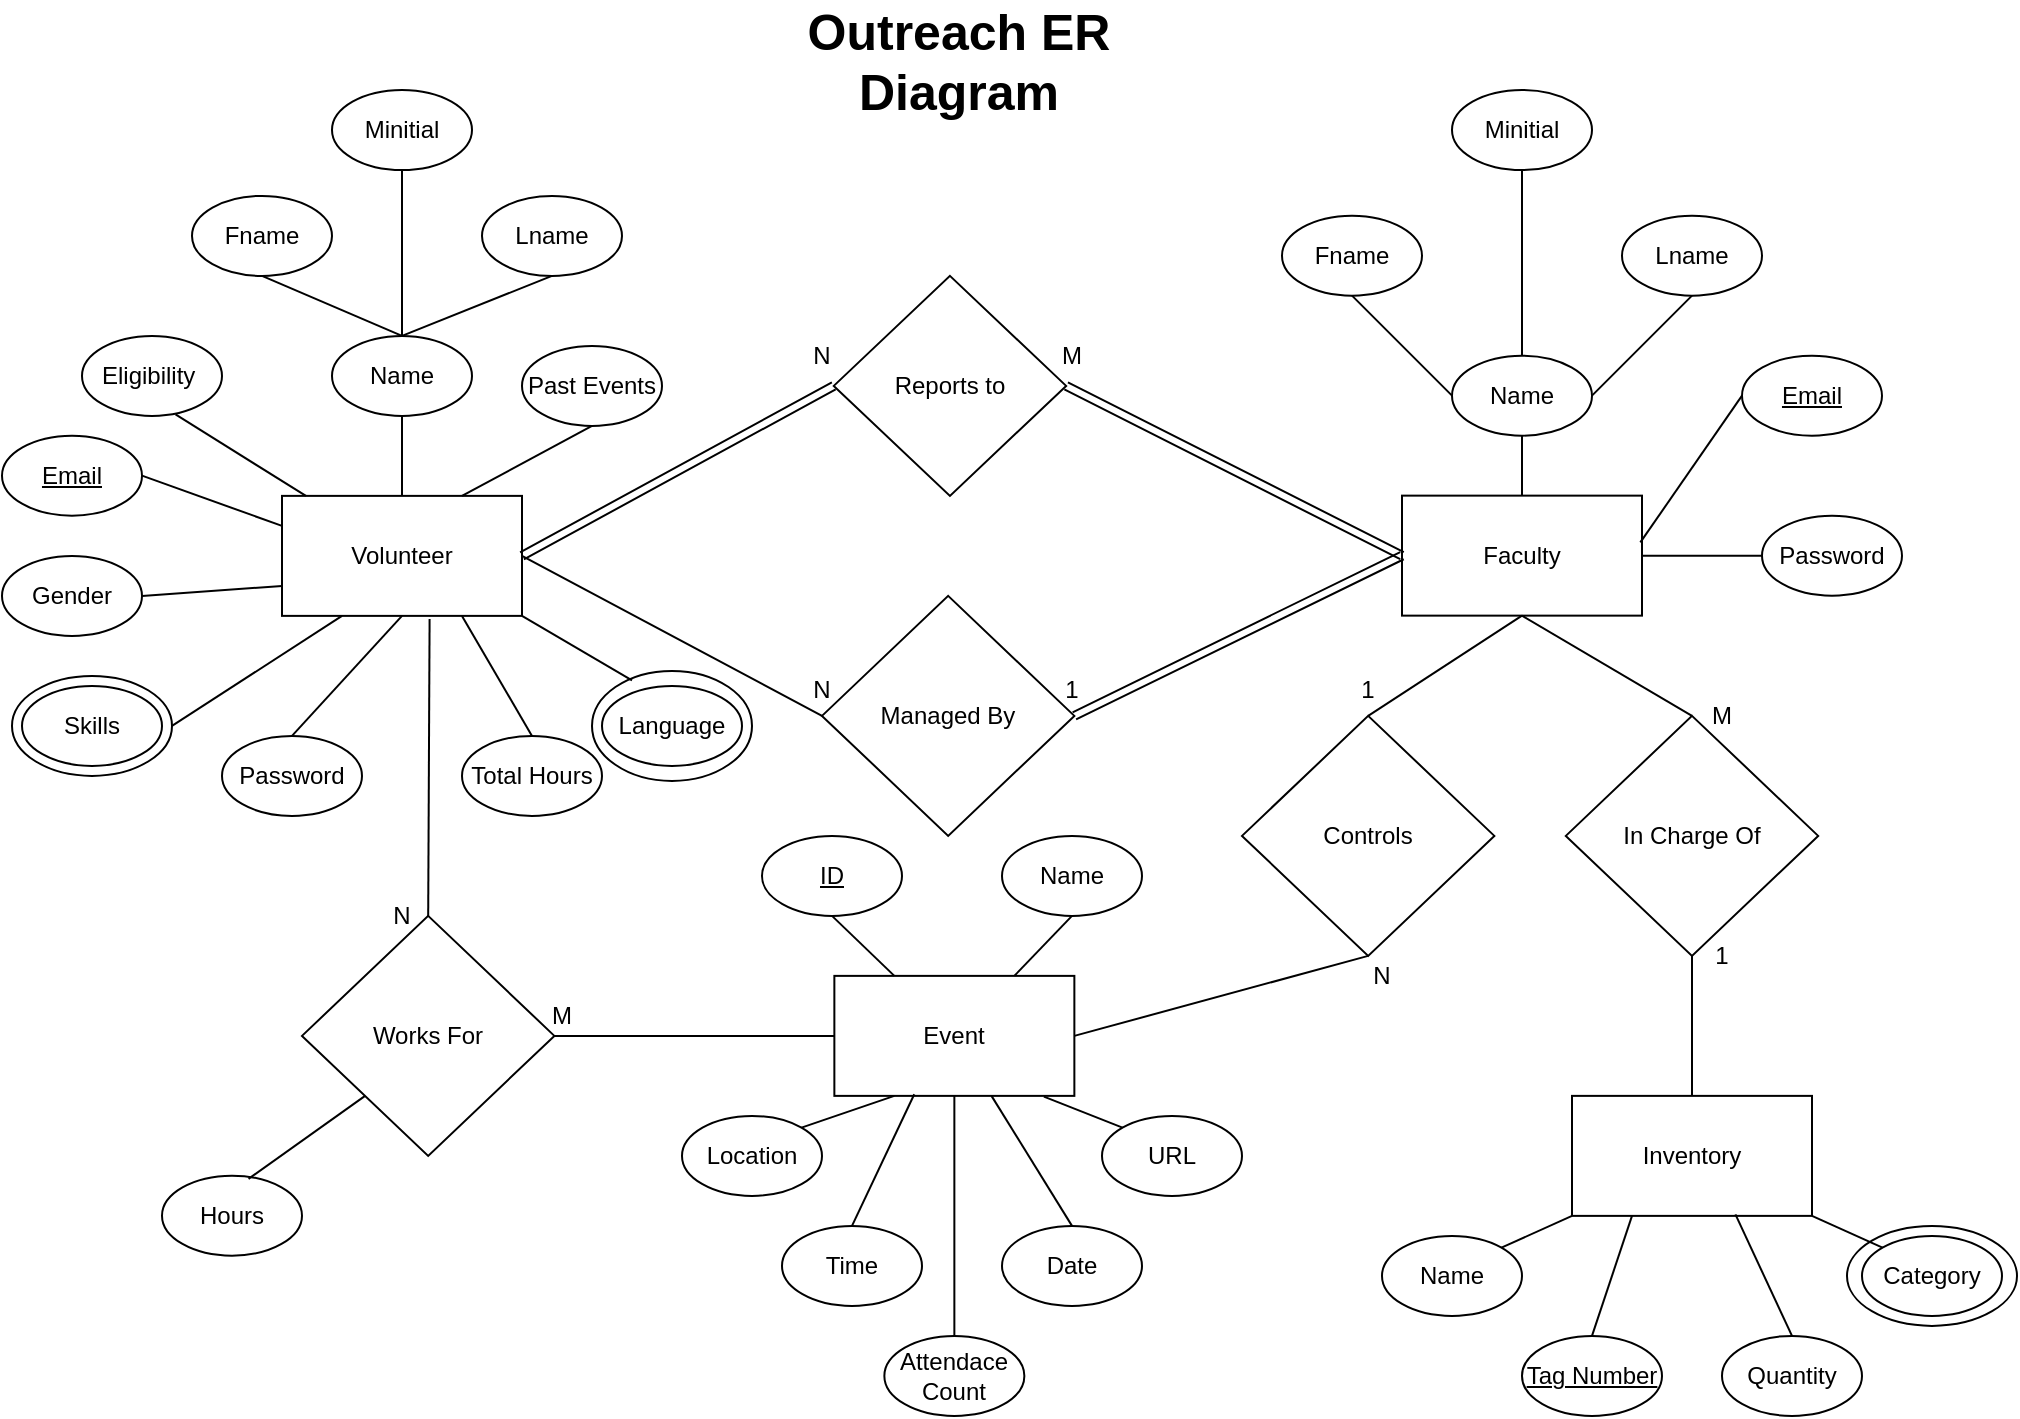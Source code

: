 <mxfile version="12.7.2" type="github">
  <diagram id="C5RBs43oDa-KdzZeNtuy" name="Page-1">
    <mxGraphModel dx="1186" dy="678" grid="1" gridSize="10" guides="1" tooltips="1" connect="1" arrows="1" fold="1" page="1" pageScale="1" pageWidth="1169" pageHeight="827" math="0" shadow="0">
      <root>
        <mxCell id="WIyWlLk6GJQsqaUBKTNV-0" />
        <mxCell id="WIyWlLk6GJQsqaUBKTNV-1" parent="WIyWlLk6GJQsqaUBKTNV-0" />
        <mxCell id="WpqvaXjn4N4Qf2wbFjVm-0" value="&lt;font size=&quot;1&quot;&gt;&lt;b style=&quot;font-size: 25px&quot;&gt;Outreach ER Diagram&lt;/b&gt;&lt;/font&gt;" style="text;html=1;strokeColor=none;fillColor=none;align=center;verticalAlign=middle;whiteSpace=wrap;rounded=0;" parent="WIyWlLk6GJQsqaUBKTNV-1" vertex="1">
          <mxGeometry x="480" y="50.0" width="196.86" height="50" as="geometry" />
        </mxCell>
        <mxCell id="WpqvaXjn4N4Qf2wbFjVm-1" value="Reports to" style="rhombus;whiteSpace=wrap;html=1;" parent="WIyWlLk6GJQsqaUBKTNV-1" vertex="1">
          <mxGeometry x="515.89" y="182.94" width="116.18" height="110" as="geometry" />
        </mxCell>
        <mxCell id="WpqvaXjn4N4Qf2wbFjVm-2" value="Managed By" style="rhombus;whiteSpace=wrap;html=1;" parent="WIyWlLk6GJQsqaUBKTNV-1" vertex="1">
          <mxGeometry x="510.0" y="342.94" width="126.18" height="120" as="geometry" />
        </mxCell>
        <mxCell id="WpqvaXjn4N4Qf2wbFjVm-3" value="Faculty" style="rounded=0;whiteSpace=wrap;html=1;" parent="WIyWlLk6GJQsqaUBKTNV-1" vertex="1">
          <mxGeometry x="800" y="292.82" width="120" height="60" as="geometry" />
        </mxCell>
        <mxCell id="WpqvaXjn4N4Qf2wbFjVm-4" value="Name" style="ellipse;whiteSpace=wrap;html=1;" parent="WIyWlLk6GJQsqaUBKTNV-1" vertex="1">
          <mxGeometry x="825" y="222.82" width="70" height="40" as="geometry" />
        </mxCell>
        <mxCell id="WpqvaXjn4N4Qf2wbFjVm-5" value="Lname" style="ellipse;whiteSpace=wrap;html=1;" parent="WIyWlLk6GJQsqaUBKTNV-1" vertex="1">
          <mxGeometry x="910" y="152.82" width="70" height="40" as="geometry" />
        </mxCell>
        <mxCell id="WpqvaXjn4N4Qf2wbFjVm-6" value="Fname" style="ellipse;whiteSpace=wrap;html=1;" parent="WIyWlLk6GJQsqaUBKTNV-1" vertex="1">
          <mxGeometry x="740" y="152.82" width="70" height="40" as="geometry" />
        </mxCell>
        <mxCell id="WpqvaXjn4N4Qf2wbFjVm-7" value="&lt;u&gt;Email&lt;/u&gt;" style="ellipse;whiteSpace=wrap;html=1;" parent="WIyWlLk6GJQsqaUBKTNV-1" vertex="1">
          <mxGeometry x="970" y="222.82" width="70" height="40" as="geometry" />
        </mxCell>
        <mxCell id="WpqvaXjn4N4Qf2wbFjVm-8" value="Password" style="ellipse;whiteSpace=wrap;html=1;" parent="WIyWlLk6GJQsqaUBKTNV-1" vertex="1">
          <mxGeometry x="980" y="302.82" width="70" height="40" as="geometry" />
        </mxCell>
        <mxCell id="WpqvaXjn4N4Qf2wbFjVm-10" value="" style="shape=link;html=1;entryX=1;entryY=0.5;entryDx=0;entryDy=0;exitX=0;exitY=0.5;exitDx=0;exitDy=0;" parent="WIyWlLk6GJQsqaUBKTNV-1" source="WpqvaXjn4N4Qf2wbFjVm-3" target="WpqvaXjn4N4Qf2wbFjVm-1" edge="1">
          <mxGeometry width="50" height="50" relative="1" as="geometry">
            <mxPoint x="479.71" y="532.94" as="sourcePoint" />
            <mxPoint x="529.71" y="482.94" as="targetPoint" />
          </mxGeometry>
        </mxCell>
        <mxCell id="WpqvaXjn4N4Qf2wbFjVm-11" value="" style="shape=link;html=1;entryX=1;entryY=0.5;entryDx=0;entryDy=0;exitX=0;exitY=0.5;exitDx=0;exitDy=0;" parent="WIyWlLk6GJQsqaUBKTNV-1" source="WpqvaXjn4N4Qf2wbFjVm-3" target="WpqvaXjn4N4Qf2wbFjVm-2" edge="1">
          <mxGeometry width="50" height="50" relative="1" as="geometry">
            <mxPoint x="769.71" y="322.94" as="sourcePoint" />
            <mxPoint x="642.07" y="247.94" as="targetPoint" />
          </mxGeometry>
        </mxCell>
        <mxCell id="WpqvaXjn4N4Qf2wbFjVm-12" value="" style="endArrow=none;html=1;entryX=0.5;entryY=0;entryDx=0;entryDy=0;exitX=0.5;exitY=1;exitDx=0;exitDy=0;" parent="WIyWlLk6GJQsqaUBKTNV-1" source="WpqvaXjn4N4Qf2wbFjVm-4" target="WpqvaXjn4N4Qf2wbFjVm-3" edge="1">
          <mxGeometry width="50" height="50" relative="1" as="geometry">
            <mxPoint x="390" y="572.82" as="sourcePoint" />
            <mxPoint x="440" y="522.82" as="targetPoint" />
          </mxGeometry>
        </mxCell>
        <mxCell id="WpqvaXjn4N4Qf2wbFjVm-13" value="" style="endArrow=none;html=1;entryX=0.5;entryY=1;entryDx=0;entryDy=0;exitX=0;exitY=0.5;exitDx=0;exitDy=0;" parent="WIyWlLk6GJQsqaUBKTNV-1" source="WpqvaXjn4N4Qf2wbFjVm-4" target="WpqvaXjn4N4Qf2wbFjVm-6" edge="1">
          <mxGeometry width="50" height="50" relative="1" as="geometry">
            <mxPoint x="870" y="272.82" as="sourcePoint" />
            <mxPoint x="870" y="302.82" as="targetPoint" />
          </mxGeometry>
        </mxCell>
        <mxCell id="WpqvaXjn4N4Qf2wbFjVm-14" value="" style="endArrow=none;html=1;entryX=0.5;entryY=1;entryDx=0;entryDy=0;exitX=1;exitY=0.5;exitDx=0;exitDy=0;" parent="WIyWlLk6GJQsqaUBKTNV-1" source="WpqvaXjn4N4Qf2wbFjVm-4" target="WpqvaXjn4N4Qf2wbFjVm-5" edge="1">
          <mxGeometry width="50" height="50" relative="1" as="geometry">
            <mxPoint x="880" y="282.82" as="sourcePoint" />
            <mxPoint x="880" y="312.82" as="targetPoint" />
          </mxGeometry>
        </mxCell>
        <mxCell id="WpqvaXjn4N4Qf2wbFjVm-15" value="" style="endArrow=none;html=1;entryX=0.993;entryY=0.39;entryDx=0;entryDy=0;exitX=0;exitY=0.5;exitDx=0;exitDy=0;entryPerimeter=0;" parent="WIyWlLk6GJQsqaUBKTNV-1" source="WpqvaXjn4N4Qf2wbFjVm-7" target="WpqvaXjn4N4Qf2wbFjVm-3" edge="1">
          <mxGeometry width="50" height="50" relative="1" as="geometry">
            <mxPoint x="890" y="292.82" as="sourcePoint" />
            <mxPoint x="890" y="322.82" as="targetPoint" />
          </mxGeometry>
        </mxCell>
        <mxCell id="WpqvaXjn4N4Qf2wbFjVm-16" value="" style="endArrow=none;html=1;entryX=1;entryY=0.5;entryDx=0;entryDy=0;exitX=0;exitY=0.5;exitDx=0;exitDy=0;" parent="WIyWlLk6GJQsqaUBKTNV-1" source="WpqvaXjn4N4Qf2wbFjVm-8" target="WpqvaXjn4N4Qf2wbFjVm-3" edge="1">
          <mxGeometry width="50" height="50" relative="1" as="geometry">
            <mxPoint x="900" y="302.82" as="sourcePoint" />
            <mxPoint x="900" y="332.82" as="targetPoint" />
          </mxGeometry>
        </mxCell>
        <mxCell id="WpqvaXjn4N4Qf2wbFjVm-17" value="Volunteer" style="rounded=0;whiteSpace=wrap;html=1;" parent="WIyWlLk6GJQsqaUBKTNV-1" vertex="1">
          <mxGeometry x="240" y="292.94" width="120" height="60" as="geometry" />
        </mxCell>
        <mxCell id="WpqvaXjn4N4Qf2wbFjVm-18" value="" style="shape=link;html=1;entryX=0;entryY=0.5;entryDx=0;entryDy=0;exitX=1;exitY=0.5;exitDx=0;exitDy=0;" parent="WIyWlLk6GJQsqaUBKTNV-1" source="WpqvaXjn4N4Qf2wbFjVm-17" target="WpqvaXjn4N4Qf2wbFjVm-1" edge="1">
          <mxGeometry width="50" height="50" relative="1" as="geometry">
            <mxPoint x="240" y="532.94" as="sourcePoint" />
            <mxPoint x="290" y="482.94" as="targetPoint" />
          </mxGeometry>
        </mxCell>
        <mxCell id="WpqvaXjn4N4Qf2wbFjVm-19" value="" style="endArrow=none;html=1;entryX=1;entryY=0.5;entryDx=0;entryDy=0;exitX=0;exitY=0.5;exitDx=0;exitDy=0;" parent="WIyWlLk6GJQsqaUBKTNV-1" source="WpqvaXjn4N4Qf2wbFjVm-2" target="WpqvaXjn4N4Qf2wbFjVm-17" edge="1">
          <mxGeometry width="50" height="50" relative="1" as="geometry">
            <mxPoint x="240" y="532.94" as="sourcePoint" />
            <mxPoint x="290" y="482.94" as="targetPoint" />
          </mxGeometry>
        </mxCell>
        <mxCell id="WpqvaXjn4N4Qf2wbFjVm-20" value="Password" style="ellipse;whiteSpace=wrap;html=1;" parent="WIyWlLk6GJQsqaUBKTNV-1" vertex="1">
          <mxGeometry x="210" y="412.94" width="70" height="40" as="geometry" />
        </mxCell>
        <mxCell id="WpqvaXjn4N4Qf2wbFjVm-21" value="Total Hours" style="ellipse;whiteSpace=wrap;html=1;" parent="WIyWlLk6GJQsqaUBKTNV-1" vertex="1">
          <mxGeometry x="330" y="412.94" width="70" height="40" as="geometry" />
        </mxCell>
        <mxCell id="WpqvaXjn4N4Qf2wbFjVm-22" value="Skills" style="ellipse;whiteSpace=wrap;html=1;" parent="WIyWlLk6GJQsqaUBKTNV-1" vertex="1">
          <mxGeometry x="110" y="387.94" width="70" height="40" as="geometry" />
        </mxCell>
        <mxCell id="WpqvaXjn4N4Qf2wbFjVm-23" value="Gender" style="ellipse;whiteSpace=wrap;html=1;" parent="WIyWlLk6GJQsqaUBKTNV-1" vertex="1">
          <mxGeometry x="100" y="322.94" width="70" height="40" as="geometry" />
        </mxCell>
        <mxCell id="WpqvaXjn4N4Qf2wbFjVm-24" value="&lt;u&gt;Email&lt;/u&gt;" style="ellipse;whiteSpace=wrap;html=1;" parent="WIyWlLk6GJQsqaUBKTNV-1" vertex="1">
          <mxGeometry x="100" y="262.82" width="70" height="40" as="geometry" />
        </mxCell>
        <mxCell id="WpqvaXjn4N4Qf2wbFjVm-25" value="Eligibility&amp;nbsp;" style="ellipse;whiteSpace=wrap;html=1;" parent="WIyWlLk6GJQsqaUBKTNV-1" vertex="1">
          <mxGeometry x="140" y="212.94" width="70" height="40" as="geometry" />
        </mxCell>
        <mxCell id="WpqvaXjn4N4Qf2wbFjVm-26" value="Name" style="ellipse;whiteSpace=wrap;html=1;" parent="WIyWlLk6GJQsqaUBKTNV-1" vertex="1">
          <mxGeometry x="265" y="212.94" width="70" height="40" as="geometry" />
        </mxCell>
        <mxCell id="WpqvaXjn4N4Qf2wbFjVm-27" value="Fname" style="ellipse;whiteSpace=wrap;html=1;" parent="WIyWlLk6GJQsqaUBKTNV-1" vertex="1">
          <mxGeometry x="195" y="142.94" width="70" height="40" as="geometry" />
        </mxCell>
        <mxCell id="WpqvaXjn4N4Qf2wbFjVm-28" value="Lname" style="ellipse;whiteSpace=wrap;html=1;" parent="WIyWlLk6GJQsqaUBKTNV-1" vertex="1">
          <mxGeometry x="340" y="142.94" width="70" height="40" as="geometry" />
        </mxCell>
        <mxCell id="WpqvaXjn4N4Qf2wbFjVm-29" value="Past Events" style="ellipse;whiteSpace=wrap;html=1;" parent="WIyWlLk6GJQsqaUBKTNV-1" vertex="1">
          <mxGeometry x="360" y="217.94" width="70" height="40" as="geometry" />
        </mxCell>
        <mxCell id="WpqvaXjn4N4Qf2wbFjVm-30" value="" style="ellipse;whiteSpace=wrap;html=1;fillColor=none;" parent="WIyWlLk6GJQsqaUBKTNV-1" vertex="1">
          <mxGeometry x="105" y="382.94" width="80" height="50" as="geometry" />
        </mxCell>
        <mxCell id="WpqvaXjn4N4Qf2wbFjVm-31" value="" style="endArrow=none;html=1;entryX=0.75;entryY=1;entryDx=0;entryDy=0;exitX=0.5;exitY=0;exitDx=0;exitDy=0;" parent="WIyWlLk6GJQsqaUBKTNV-1" source="WpqvaXjn4N4Qf2wbFjVm-21" target="WpqvaXjn4N4Qf2wbFjVm-17" edge="1">
          <mxGeometry width="50" height="50" relative="1" as="geometry">
            <mxPoint x="100" y="532.94" as="sourcePoint" />
            <mxPoint x="150" y="482.94" as="targetPoint" />
          </mxGeometry>
        </mxCell>
        <mxCell id="WpqvaXjn4N4Qf2wbFjVm-33" value="" style="endArrow=none;html=1;exitX=0.5;exitY=0;exitDx=0;exitDy=0;entryX=0.5;entryY=1;entryDx=0;entryDy=0;" parent="WIyWlLk6GJQsqaUBKTNV-1" source="WpqvaXjn4N4Qf2wbFjVm-20" target="WpqvaXjn4N4Qf2wbFjVm-17" edge="1">
          <mxGeometry width="50" height="50" relative="1" as="geometry">
            <mxPoint x="345" y="422.94" as="sourcePoint" />
            <mxPoint x="300" y="382.94" as="targetPoint" />
          </mxGeometry>
        </mxCell>
        <mxCell id="WpqvaXjn4N4Qf2wbFjVm-34" value="" style="endArrow=none;html=1;exitX=1;exitY=0.5;exitDx=0;exitDy=0;entryX=0.25;entryY=1;entryDx=0;entryDy=0;" parent="WIyWlLk6GJQsqaUBKTNV-1" source="WpqvaXjn4N4Qf2wbFjVm-30" target="WpqvaXjn4N4Qf2wbFjVm-17" edge="1">
          <mxGeometry width="50" height="50" relative="1" as="geometry">
            <mxPoint x="355" y="432.94" as="sourcePoint" />
            <mxPoint x="360" y="382.94" as="targetPoint" />
          </mxGeometry>
        </mxCell>
        <mxCell id="WpqvaXjn4N4Qf2wbFjVm-35" value="" style="endArrow=none;html=1;entryX=0;entryY=0.75;entryDx=0;entryDy=0;exitX=1;exitY=0.5;exitDx=0;exitDy=0;" parent="WIyWlLk6GJQsqaUBKTNV-1" source="WpqvaXjn4N4Qf2wbFjVm-23" target="WpqvaXjn4N4Qf2wbFjVm-17" edge="1">
          <mxGeometry width="50" height="50" relative="1" as="geometry">
            <mxPoint x="100" y="532.94" as="sourcePoint" />
            <mxPoint x="150" y="482.94" as="targetPoint" />
          </mxGeometry>
        </mxCell>
        <mxCell id="WpqvaXjn4N4Qf2wbFjVm-36" value="" style="endArrow=none;html=1;entryX=0;entryY=0.25;entryDx=0;entryDy=0;exitX=1;exitY=0.5;exitDx=0;exitDy=0;" parent="WIyWlLk6GJQsqaUBKTNV-1" source="WpqvaXjn4N4Qf2wbFjVm-24" target="WpqvaXjn4N4Qf2wbFjVm-17" edge="1">
          <mxGeometry width="50" height="50" relative="1" as="geometry">
            <mxPoint x="180" y="352.94" as="sourcePoint" />
            <mxPoint x="250" y="347.94" as="targetPoint" />
          </mxGeometry>
        </mxCell>
        <mxCell id="WpqvaXjn4N4Qf2wbFjVm-37" value="" style="endArrow=none;html=1;exitX=0.668;exitY=0.982;exitDx=0;exitDy=0;exitPerimeter=0;" parent="WIyWlLk6GJQsqaUBKTNV-1" source="WpqvaXjn4N4Qf2wbFjVm-25" target="WpqvaXjn4N4Qf2wbFjVm-17" edge="1">
          <mxGeometry width="50" height="50" relative="1" as="geometry">
            <mxPoint x="180" y="292.82" as="sourcePoint" />
            <mxPoint x="252.04" y="341.04" as="targetPoint" />
          </mxGeometry>
        </mxCell>
        <mxCell id="WpqvaXjn4N4Qf2wbFjVm-38" value="" style="endArrow=none;html=1;entryX=0.5;entryY=1;entryDx=0;entryDy=0;exitX=0.75;exitY=0;exitDx=0;exitDy=0;" parent="WIyWlLk6GJQsqaUBKTNV-1" source="WpqvaXjn4N4Qf2wbFjVm-17" target="WpqvaXjn4N4Qf2wbFjVm-29" edge="1">
          <mxGeometry width="50" height="50" relative="1" as="geometry">
            <mxPoint x="100" y="532.94" as="sourcePoint" />
            <mxPoint x="150" y="482.94" as="targetPoint" />
          </mxGeometry>
        </mxCell>
        <mxCell id="WpqvaXjn4N4Qf2wbFjVm-39" value="" style="endArrow=none;html=1;entryX=0.5;entryY=1;entryDx=0;entryDy=0;exitX=0.5;exitY=0;exitDx=0;exitDy=0;" parent="WIyWlLk6GJQsqaUBKTNV-1" source="WpqvaXjn4N4Qf2wbFjVm-17" target="WpqvaXjn4N4Qf2wbFjVm-26" edge="1">
          <mxGeometry width="50" height="50" relative="1" as="geometry">
            <mxPoint x="100" y="532.94" as="sourcePoint" />
            <mxPoint x="150" y="482.94" as="targetPoint" />
          </mxGeometry>
        </mxCell>
        <mxCell id="WpqvaXjn4N4Qf2wbFjVm-40" value="" style="endArrow=none;html=1;entryX=0.5;entryY=1;entryDx=0;entryDy=0;exitX=0.5;exitY=0;exitDx=0;exitDy=0;" parent="WIyWlLk6GJQsqaUBKTNV-1" source="WpqvaXjn4N4Qf2wbFjVm-26" target="WpqvaXjn4N4Qf2wbFjVm-27" edge="1">
          <mxGeometry width="50" height="50" relative="1" as="geometry">
            <mxPoint x="100" y="532.94" as="sourcePoint" />
            <mxPoint x="150" y="482.94" as="targetPoint" />
          </mxGeometry>
        </mxCell>
        <mxCell id="WpqvaXjn4N4Qf2wbFjVm-41" value="" style="endArrow=none;html=1;entryX=0.5;entryY=1;entryDx=0;entryDy=0;exitX=0.5;exitY=0;exitDx=0;exitDy=0;" parent="WIyWlLk6GJQsqaUBKTNV-1" source="WpqvaXjn4N4Qf2wbFjVm-26" target="WpqvaXjn4N4Qf2wbFjVm-28" edge="1">
          <mxGeometry width="50" height="50" relative="1" as="geometry">
            <mxPoint x="310" y="222.94" as="sourcePoint" />
            <mxPoint x="240" y="192.94" as="targetPoint" />
          </mxGeometry>
        </mxCell>
        <mxCell id="WpqvaXjn4N4Qf2wbFjVm-42" value="Works For" style="rhombus;whiteSpace=wrap;html=1;" parent="WIyWlLk6GJQsqaUBKTNV-1" vertex="1">
          <mxGeometry x="250.0" y="502.94" width="126.18" height="120" as="geometry" />
        </mxCell>
        <mxCell id="WpqvaXjn4N4Qf2wbFjVm-43" value="Controls" style="rhombus;whiteSpace=wrap;html=1;" parent="WIyWlLk6GJQsqaUBKTNV-1" vertex="1">
          <mxGeometry x="720" y="402.94" width="126.18" height="120" as="geometry" />
        </mxCell>
        <mxCell id="WpqvaXjn4N4Qf2wbFjVm-44" value="&lt;span style=&quot;font-weight: normal&quot;&gt;Event&lt;/span&gt;" style="rounded=0;whiteSpace=wrap;html=1;fontStyle=1" parent="WIyWlLk6GJQsqaUBKTNV-1" vertex="1">
          <mxGeometry x="516.18" y="532.94" width="120" height="60" as="geometry" />
        </mxCell>
        <mxCell id="WpqvaXjn4N4Qf2wbFjVm-45" value="" style="endArrow=none;html=1;entryX=0.5;entryY=0;entryDx=0;entryDy=0;exitX=0.615;exitY=1.027;exitDx=0;exitDy=0;exitPerimeter=0;" parent="WIyWlLk6GJQsqaUBKTNV-1" source="WpqvaXjn4N4Qf2wbFjVm-17" target="WpqvaXjn4N4Qf2wbFjVm-42" edge="1">
          <mxGeometry width="50" height="50" relative="1" as="geometry">
            <mxPoint x="340" y="412.94" as="sourcePoint" />
            <mxPoint x="150" y="642.94" as="targetPoint" />
          </mxGeometry>
        </mxCell>
        <mxCell id="WpqvaXjn4N4Qf2wbFjVm-46" value="" style="endArrow=none;html=1;entryX=1;entryY=0.5;entryDx=0;entryDy=0;exitX=0;exitY=0.5;exitDx=0;exitDy=0;" parent="WIyWlLk6GJQsqaUBKTNV-1" source="WpqvaXjn4N4Qf2wbFjVm-44" target="WpqvaXjn4N4Qf2wbFjVm-42" edge="1">
          <mxGeometry width="50" height="50" relative="1" as="geometry">
            <mxPoint x="100" y="692.94" as="sourcePoint" />
            <mxPoint x="150" y="642.94" as="targetPoint" />
          </mxGeometry>
        </mxCell>
        <mxCell id="WpqvaXjn4N4Qf2wbFjVm-47" value="" style="endArrow=none;html=1;entryX=1;entryY=0.5;entryDx=0;entryDy=0;exitX=0.5;exitY=1;exitDx=0;exitDy=0;" parent="WIyWlLk6GJQsqaUBKTNV-1" source="WpqvaXjn4N4Qf2wbFjVm-43" target="WpqvaXjn4N4Qf2wbFjVm-44" edge="1">
          <mxGeometry width="50" height="50" relative="1" as="geometry">
            <mxPoint x="585" y="572.94" as="sourcePoint" />
            <mxPoint x="525.89" y="572.94" as="targetPoint" />
          </mxGeometry>
        </mxCell>
        <mxCell id="WpqvaXjn4N4Qf2wbFjVm-48" value="" style="endArrow=none;html=1;entryX=0.5;entryY=0;entryDx=0;entryDy=0;exitX=0.5;exitY=1;exitDx=0;exitDy=0;" parent="WIyWlLk6GJQsqaUBKTNV-1" source="WpqvaXjn4N4Qf2wbFjVm-3" target="WpqvaXjn4N4Qf2wbFjVm-43" edge="1">
          <mxGeometry width="50" height="50" relative="1" as="geometry">
            <mxPoint x="100" y="692.94" as="sourcePoint" />
            <mxPoint x="150" y="642.94" as="targetPoint" />
          </mxGeometry>
        </mxCell>
        <mxCell id="WpqvaXjn4N4Qf2wbFjVm-49" value="In Charge Of" style="rhombus;whiteSpace=wrap;html=1;" parent="WIyWlLk6GJQsqaUBKTNV-1" vertex="1">
          <mxGeometry x="881.91" y="402.94" width="126.18" height="120" as="geometry" />
        </mxCell>
        <mxCell id="WpqvaXjn4N4Qf2wbFjVm-50" value="" style="endArrow=none;html=1;entryX=0.5;entryY=0;entryDx=0;entryDy=0;exitX=0.5;exitY=1;exitDx=0;exitDy=0;" parent="WIyWlLk6GJQsqaUBKTNV-1" source="WpqvaXjn4N4Qf2wbFjVm-3" target="WpqvaXjn4N4Qf2wbFjVm-49" edge="1">
          <mxGeometry width="50" height="50" relative="1" as="geometry">
            <mxPoint x="100" y="692.94" as="sourcePoint" />
            <mxPoint x="150" y="642.94" as="targetPoint" />
          </mxGeometry>
        </mxCell>
        <mxCell id="WpqvaXjn4N4Qf2wbFjVm-51" value="Inventory" style="rounded=0;whiteSpace=wrap;html=1;" parent="WIyWlLk6GJQsqaUBKTNV-1" vertex="1">
          <mxGeometry x="885" y="592.94" width="120" height="60" as="geometry" />
        </mxCell>
        <mxCell id="WpqvaXjn4N4Qf2wbFjVm-52" value="" style="endArrow=none;html=1;entryX=0.5;entryY=1;entryDx=0;entryDy=0;exitX=0.5;exitY=0;exitDx=0;exitDy=0;" parent="WIyWlLk6GJQsqaUBKTNV-1" source="WpqvaXjn4N4Qf2wbFjVm-51" target="WpqvaXjn4N4Qf2wbFjVm-49" edge="1">
          <mxGeometry width="50" height="50" relative="1" as="geometry">
            <mxPoint x="100" y="722.94" as="sourcePoint" />
            <mxPoint x="150" y="672.94" as="targetPoint" />
          </mxGeometry>
        </mxCell>
        <mxCell id="WpqvaXjn4N4Qf2wbFjVm-55" value="Language" style="ellipse;whiteSpace=wrap;html=1;" parent="WIyWlLk6GJQsqaUBKTNV-1" vertex="1">
          <mxGeometry x="400" y="387.94" width="70" height="40" as="geometry" />
        </mxCell>
        <mxCell id="WpqvaXjn4N4Qf2wbFjVm-57" value="" style="ellipse;whiteSpace=wrap;html=1;fillColor=none;" parent="WIyWlLk6GJQsqaUBKTNV-1" vertex="1">
          <mxGeometry x="395" y="380.44" width="80" height="55" as="geometry" />
        </mxCell>
        <mxCell id="WpqvaXjn4N4Qf2wbFjVm-58" value="" style="endArrow=none;html=1;entryX=1;entryY=1;entryDx=0;entryDy=0;exitX=0.25;exitY=0.086;exitDx=0;exitDy=0;exitPerimeter=0;" parent="WIyWlLk6GJQsqaUBKTNV-1" source="WpqvaXjn4N4Qf2wbFjVm-57" target="WpqvaXjn4N4Qf2wbFjVm-17" edge="1">
          <mxGeometry width="50" height="50" relative="1" as="geometry">
            <mxPoint x="100" y="722.94" as="sourcePoint" />
            <mxPoint x="150" y="672.94" as="targetPoint" />
          </mxGeometry>
        </mxCell>
        <mxCell id="WpqvaXjn4N4Qf2wbFjVm-59" value="Name" style="ellipse;whiteSpace=wrap;html=1;" parent="WIyWlLk6GJQsqaUBKTNV-1" vertex="1">
          <mxGeometry x="790" y="662.94" width="70" height="40" as="geometry" />
        </mxCell>
        <mxCell id="WpqvaXjn4N4Qf2wbFjVm-60" value="&lt;u&gt;Tag Number&lt;/u&gt;" style="ellipse;whiteSpace=wrap;html=1;" parent="WIyWlLk6GJQsqaUBKTNV-1" vertex="1">
          <mxGeometry x="860" y="712.94" width="70" height="40" as="geometry" />
        </mxCell>
        <mxCell id="WpqvaXjn4N4Qf2wbFjVm-61" value="Quantity" style="ellipse;whiteSpace=wrap;html=1;" parent="WIyWlLk6GJQsqaUBKTNV-1" vertex="1">
          <mxGeometry x="960" y="712.94" width="70" height="40" as="geometry" />
        </mxCell>
        <mxCell id="WpqvaXjn4N4Qf2wbFjVm-62" value="Category" style="ellipse;whiteSpace=wrap;html=1;" parent="WIyWlLk6GJQsqaUBKTNV-1" vertex="1">
          <mxGeometry x="1030" y="662.94" width="70" height="40" as="geometry" />
        </mxCell>
        <mxCell id="WpqvaXjn4N4Qf2wbFjVm-63" value="" style="endArrow=none;html=1;entryX=0;entryY=1;entryDx=0;entryDy=0;exitX=1;exitY=0;exitDx=0;exitDy=0;" parent="WIyWlLk6GJQsqaUBKTNV-1" source="WpqvaXjn4N4Qf2wbFjVm-59" target="WpqvaXjn4N4Qf2wbFjVm-51" edge="1">
          <mxGeometry width="50" height="50" relative="1" as="geometry">
            <mxPoint x="100" y="822.94" as="sourcePoint" />
            <mxPoint x="150" y="772.94" as="targetPoint" />
          </mxGeometry>
        </mxCell>
        <mxCell id="WpqvaXjn4N4Qf2wbFjVm-64" value="" style="endArrow=none;html=1;entryX=1;entryY=1;entryDx=0;entryDy=0;exitX=0;exitY=0;exitDx=0;exitDy=0;" parent="WIyWlLk6GJQsqaUBKTNV-1" source="WpqvaXjn4N4Qf2wbFjVm-62" target="WpqvaXjn4N4Qf2wbFjVm-51" edge="1">
          <mxGeometry width="50" height="50" relative="1" as="geometry">
            <mxPoint x="859.431" y="678.618" as="sourcePoint" />
            <mxPoint x="895" y="662.94" as="targetPoint" />
          </mxGeometry>
        </mxCell>
        <mxCell id="WpqvaXjn4N4Qf2wbFjVm-65" value="" style="endArrow=none;html=1;entryX=0.25;entryY=1;entryDx=0;entryDy=0;exitX=0.5;exitY=0;exitDx=0;exitDy=0;" parent="WIyWlLk6GJQsqaUBKTNV-1" source="WpqvaXjn4N4Qf2wbFjVm-60" target="WpqvaXjn4N4Qf2wbFjVm-51" edge="1">
          <mxGeometry width="50" height="50" relative="1" as="geometry">
            <mxPoint x="900" y="702.94" as="sourcePoint" />
            <mxPoint x="905" y="672.94" as="targetPoint" />
          </mxGeometry>
        </mxCell>
        <mxCell id="WpqvaXjn4N4Qf2wbFjVm-66" value="" style="endArrow=none;html=1;entryX=0.681;entryY=0.988;entryDx=0;entryDy=0;exitX=0.5;exitY=0;exitDx=0;exitDy=0;entryPerimeter=0;" parent="WIyWlLk6GJQsqaUBKTNV-1" source="WpqvaXjn4N4Qf2wbFjVm-61" target="WpqvaXjn4N4Qf2wbFjVm-51" edge="1">
          <mxGeometry width="50" height="50" relative="1" as="geometry">
            <mxPoint x="879.431" y="698.618" as="sourcePoint" />
            <mxPoint x="915" y="682.94" as="targetPoint" />
          </mxGeometry>
        </mxCell>
        <mxCell id="WpqvaXjn4N4Qf2wbFjVm-67" value="" style="ellipse;whiteSpace=wrap;html=1;fillColor=none;" parent="WIyWlLk6GJQsqaUBKTNV-1" vertex="1">
          <mxGeometry x="1022.5" y="657.94" width="85" height="50" as="geometry" />
        </mxCell>
        <mxCell id="WpqvaXjn4N4Qf2wbFjVm-68" value="Location" style="ellipse;whiteSpace=wrap;html=1;" parent="WIyWlLk6GJQsqaUBKTNV-1" vertex="1">
          <mxGeometry x="440" y="602.94" width="70" height="40" as="geometry" />
        </mxCell>
        <mxCell id="WpqvaXjn4N4Qf2wbFjVm-69" value="Time" style="ellipse;whiteSpace=wrap;html=1;" parent="WIyWlLk6GJQsqaUBKTNV-1" vertex="1">
          <mxGeometry x="490" y="657.94" width="70" height="40" as="geometry" />
        </mxCell>
        <mxCell id="WpqvaXjn4N4Qf2wbFjVm-70" value="Date" style="ellipse;whiteSpace=wrap;html=1;" parent="WIyWlLk6GJQsqaUBKTNV-1" vertex="1">
          <mxGeometry x="600" y="657.94" width="70" height="40" as="geometry" />
        </mxCell>
        <mxCell id="WpqvaXjn4N4Qf2wbFjVm-73" value="URL" style="ellipse;whiteSpace=wrap;html=1;" parent="WIyWlLk6GJQsqaUBKTNV-1" vertex="1">
          <mxGeometry x="650" y="602.94" width="70" height="40" as="geometry" />
        </mxCell>
        <mxCell id="WpqvaXjn4N4Qf2wbFjVm-74" value="&lt;u&gt;ID&lt;/u&gt;" style="ellipse;whiteSpace=wrap;html=1;" parent="WIyWlLk6GJQsqaUBKTNV-1" vertex="1">
          <mxGeometry x="480" y="462.94" width="70" height="40" as="geometry" />
        </mxCell>
        <mxCell id="WpqvaXjn4N4Qf2wbFjVm-75" value="Name" style="ellipse;whiteSpace=wrap;html=1;" parent="WIyWlLk6GJQsqaUBKTNV-1" vertex="1">
          <mxGeometry x="600" y="462.94" width="70" height="40" as="geometry" />
        </mxCell>
        <mxCell id="WpqvaXjn4N4Qf2wbFjVm-76" value="Hours" style="ellipse;whiteSpace=wrap;html=1;" parent="WIyWlLk6GJQsqaUBKTNV-1" vertex="1">
          <mxGeometry x="180" y="632.82" width="70" height="40" as="geometry" />
        </mxCell>
        <mxCell id="WpqvaXjn4N4Qf2wbFjVm-77" value="" style="endArrow=none;html=1;entryX=0;entryY=1;entryDx=0;entryDy=0;exitX=0.618;exitY=0.041;exitDx=0;exitDy=0;exitPerimeter=0;" parent="WIyWlLk6GJQsqaUBKTNV-1" source="WpqvaXjn4N4Qf2wbFjVm-76" target="WpqvaXjn4N4Qf2wbFjVm-42" edge="1">
          <mxGeometry width="50" height="50" relative="1" as="geometry">
            <mxPoint x="100" y="822.82" as="sourcePoint" />
            <mxPoint x="150" y="772.82" as="targetPoint" />
          </mxGeometry>
        </mxCell>
        <mxCell id="WpqvaXjn4N4Qf2wbFjVm-78" value="" style="endArrow=none;html=1;entryX=0.5;entryY=1;entryDx=0;entryDy=0;exitX=0.25;exitY=0;exitDx=0;exitDy=0;" parent="WIyWlLk6GJQsqaUBKTNV-1" source="WpqvaXjn4N4Qf2wbFjVm-44" target="WpqvaXjn4N4Qf2wbFjVm-74" edge="1">
          <mxGeometry width="50" height="50" relative="1" as="geometry">
            <mxPoint x="100" y="822.82" as="sourcePoint" />
            <mxPoint x="150" y="772.82" as="targetPoint" />
          </mxGeometry>
        </mxCell>
        <mxCell id="WpqvaXjn4N4Qf2wbFjVm-79" value="" style="endArrow=none;html=1;entryX=0.5;entryY=1;entryDx=0;entryDy=0;exitX=0.75;exitY=0;exitDx=0;exitDy=0;" parent="WIyWlLk6GJQsqaUBKTNV-1" source="WpqvaXjn4N4Qf2wbFjVm-44" target="WpqvaXjn4N4Qf2wbFjVm-75" edge="1">
          <mxGeometry width="50" height="50" relative="1" as="geometry">
            <mxPoint x="556.18" y="542.94" as="sourcePoint" />
            <mxPoint x="525" y="512.94" as="targetPoint" />
          </mxGeometry>
        </mxCell>
        <mxCell id="WpqvaXjn4N4Qf2wbFjVm-80" value="" style="endArrow=none;html=1;entryX=1;entryY=0;entryDx=0;entryDy=0;exitX=0.25;exitY=1;exitDx=0;exitDy=0;" parent="WIyWlLk6GJQsqaUBKTNV-1" source="WpqvaXjn4N4Qf2wbFjVm-44" target="WpqvaXjn4N4Qf2wbFjVm-68" edge="1">
          <mxGeometry width="50" height="50" relative="1" as="geometry">
            <mxPoint x="566.18" y="552.94" as="sourcePoint" />
            <mxPoint x="535" y="522.94" as="targetPoint" />
          </mxGeometry>
        </mxCell>
        <mxCell id="WpqvaXjn4N4Qf2wbFjVm-81" value="" style="endArrow=none;html=1;entryX=0.333;entryY=0.986;entryDx=0;entryDy=0;exitX=0.5;exitY=0;exitDx=0;exitDy=0;entryPerimeter=0;" parent="WIyWlLk6GJQsqaUBKTNV-1" source="WpqvaXjn4N4Qf2wbFjVm-69" target="WpqvaXjn4N4Qf2wbFjVm-44" edge="1">
          <mxGeometry width="50" height="50" relative="1" as="geometry">
            <mxPoint x="576.18" y="562.94" as="sourcePoint" />
            <mxPoint x="545" y="532.94" as="targetPoint" />
          </mxGeometry>
        </mxCell>
        <mxCell id="WpqvaXjn4N4Qf2wbFjVm-82" value="" style="endArrow=none;html=1;entryX=0.5;entryY=0;entryDx=0;entryDy=0;" parent="WIyWlLk6GJQsqaUBKTNV-1" source="WpqvaXjn4N4Qf2wbFjVm-44" target="WpqvaXjn4N4Qf2wbFjVm-70" edge="1">
          <mxGeometry width="50" height="50" relative="1" as="geometry">
            <mxPoint x="586.18" y="572.94" as="sourcePoint" />
            <mxPoint x="555" y="542.94" as="targetPoint" />
          </mxGeometry>
        </mxCell>
        <mxCell id="WpqvaXjn4N4Qf2wbFjVm-83" value="" style="endArrow=none;html=1;entryX=0.873;entryY=1.006;entryDx=0;entryDy=0;exitX=0;exitY=0;exitDx=0;exitDy=0;entryPerimeter=0;" parent="WIyWlLk6GJQsqaUBKTNV-1" source="WpqvaXjn4N4Qf2wbFjVm-73" target="WpqvaXjn4N4Qf2wbFjVm-44" edge="1">
          <mxGeometry width="50" height="50" relative="1" as="geometry">
            <mxPoint x="596.18" y="582.94" as="sourcePoint" />
            <mxPoint x="565" y="552.94" as="targetPoint" />
          </mxGeometry>
        </mxCell>
        <mxCell id="WpqvaXjn4N4Qf2wbFjVm-84" value="N" style="text;html=1;strokeColor=none;fillColor=none;align=center;verticalAlign=middle;whiteSpace=wrap;rounded=0;fontStyle=0" parent="WIyWlLk6GJQsqaUBKTNV-1" vertex="1">
          <mxGeometry x="490" y="212.94" width="40" height="20" as="geometry" />
        </mxCell>
        <mxCell id="WpqvaXjn4N4Qf2wbFjVm-86" value="M&lt;span style=&quot;color: rgba(0 , 0 , 0 , 0) ; font-family: monospace ; font-size: 0px ; white-space: nowrap&quot;&gt;%3CmxGraphModel%3E%3Croot%3E%3CmxCell%20id%3D%220%22%2F%3E%3CmxCell%20id%3D%221%22%20parent%3D%220%22%2F%3E%3CmxCell%20id%3D%222%22%20value%3D%22N%22%20style%3D%22text%3Bhtml%3D1%3BstrokeColor%3Dnone%3BfillColor%3Dnone%3Balign%3Dcenter%3BverticalAlign%3Dmiddle%3BwhiteSpace%3Dwrap%3Brounded%3D0%3B%22%20vertex%3D%221%22%20parent%3D%221%22%3E%3CmxGeometry%20x%3D%22480%22%20y%3D%22170.12%22%20width%3D%2240%22%20height%3D%2220%22%20as%3D%22geometry%22%2F%3E%3C%2FmxCell%3E%3C%2Froot%3E%3C%2FmxGraphModel%3E&lt;/span&gt;" style="text;html=1;strokeColor=none;fillColor=none;align=center;verticalAlign=middle;whiteSpace=wrap;rounded=0;" parent="WIyWlLk6GJQsqaUBKTNV-1" vertex="1">
          <mxGeometry x="615" y="212.94" width="40" height="20" as="geometry" />
        </mxCell>
        <mxCell id="WpqvaXjn4N4Qf2wbFjVm-87" value="N" style="text;html=1;strokeColor=none;fillColor=none;align=center;verticalAlign=middle;whiteSpace=wrap;rounded=0;fontStyle=0" parent="WIyWlLk6GJQsqaUBKTNV-1" vertex="1">
          <mxGeometry x="490" y="380.44" width="40" height="20" as="geometry" />
        </mxCell>
        <mxCell id="WpqvaXjn4N4Qf2wbFjVm-88" value="1" style="text;html=1;strokeColor=none;fillColor=none;align=center;verticalAlign=middle;whiteSpace=wrap;rounded=0;fontStyle=0" parent="WIyWlLk6GJQsqaUBKTNV-1" vertex="1">
          <mxGeometry x="615" y="380.44" width="40" height="20" as="geometry" />
        </mxCell>
        <mxCell id="WpqvaXjn4N4Qf2wbFjVm-90" value="1" style="text;html=1;strokeColor=none;fillColor=none;align=center;verticalAlign=middle;whiteSpace=wrap;rounded=0;" parent="WIyWlLk6GJQsqaUBKTNV-1" vertex="1">
          <mxGeometry x="763.09" y="380.44" width="40" height="20" as="geometry" />
        </mxCell>
        <mxCell id="WpqvaXjn4N4Qf2wbFjVm-91" value="N" style="text;html=1;strokeColor=none;fillColor=none;align=center;verticalAlign=middle;whiteSpace=wrap;rounded=0;" parent="WIyWlLk6GJQsqaUBKTNV-1" vertex="1">
          <mxGeometry x="770" y="522.94" width="40" height="20" as="geometry" />
        </mxCell>
        <mxCell id="WpqvaXjn4N4Qf2wbFjVm-92" value="M&lt;span style=&quot;color: rgba(0 , 0 , 0 , 0) ; font-family: monospace ; font-size: 0px ; white-space: nowrap&quot;&gt;%3CmxGraphModel%3E%3Croot%3E%3CmxCell%20id%3D%220%22%2F%3E%3CmxCell%20id%3D%221%22%20parent%3D%220%22%2F%3E%3CmxCell%20id%3D%222%22%20value%3D%22N%22%20style%3D%22text%3Bhtml%3D1%3BstrokeColor%3Dnone%3BfillColor%3Dnone%3Balign%3Dcenter%3BverticalAlign%3Dmiddle%3BwhiteSpace%3Dwrap%3Brounded%3D0%3B%22%20vertex%3D%221%22%20parent%3D%221%22%3E%3CmxGeometry%20x%3D%22480%22%20y%3D%22170.12%22%20width%3D%2240%22%20height%3D%2220%22%20as%3D%22geometry%22%2F%3E%3C%2FmxCell%3E%3C%2Froot%3E%3C%2FmxGraphModel%3E&lt;/span&gt;" style="text;html=1;strokeColor=none;fillColor=none;align=center;verticalAlign=middle;whiteSpace=wrap;rounded=0;" parent="WIyWlLk6GJQsqaUBKTNV-1" vertex="1">
          <mxGeometry x="940" y="392.94" width="40" height="20" as="geometry" />
        </mxCell>
        <mxCell id="WpqvaXjn4N4Qf2wbFjVm-93" value="1" style="text;html=1;strokeColor=none;fillColor=none;align=center;verticalAlign=middle;whiteSpace=wrap;rounded=0;" parent="WIyWlLk6GJQsqaUBKTNV-1" vertex="1">
          <mxGeometry x="940" y="512.94" width="40" height="20" as="geometry" />
        </mxCell>
        <mxCell id="WpqvaXjn4N4Qf2wbFjVm-95" value="N" style="text;html=1;strokeColor=none;fillColor=none;align=center;verticalAlign=middle;whiteSpace=wrap;rounded=0;fontStyle=0" parent="WIyWlLk6GJQsqaUBKTNV-1" vertex="1">
          <mxGeometry x="280" y="492.94" width="40" height="20" as="geometry" />
        </mxCell>
        <mxCell id="WpqvaXjn4N4Qf2wbFjVm-96" value="M&lt;span style=&quot;color: rgba(0 , 0 , 0 , 0) ; font-family: monospace ; font-size: 0px ; white-space: nowrap&quot;&gt;%3CmxGraphModel%3E%3Croot%3E%3CmxCell%20id%3D%220%22%2F%3E%3CmxCell%20id%3D%221%22%20parent%3D%220%22%2F%3E%3CmxCell%20id%3D%222%22%20value%3D%22N%22%20style%3D%22text%3Bhtml%3D1%3BstrokeColor%3Dnone%3BfillColor%3Dnone%3Balign%3Dcenter%3BverticalAlign%3Dmiddle%3BwhiteSpace%3Dwrap%3Brounded%3D0%3B%22%20vertex%3D%221%22%20parent%3D%221%22%3E%3CmxGeometry%20x%3D%22480%22%20y%3D%22170.12%22%20width%3D%2240%22%20height%3D%2220%22%20as%3D%22geometry%22%2F%3E%3C%2FmxCell%3E%3C%2Froot%3E%3C%2FmxGraphModel%3E&lt;/span&gt;" style="text;html=1;strokeColor=none;fillColor=none;align=center;verticalAlign=middle;whiteSpace=wrap;rounded=0;" parent="WIyWlLk6GJQsqaUBKTNV-1" vertex="1">
          <mxGeometry x="360" y="542.94" width="40" height="20" as="geometry" />
        </mxCell>
        <mxCell id="CYcfFciZaYC8JX1MTtvO-0" value="Minitial" style="ellipse;whiteSpace=wrap;html=1;" parent="WIyWlLk6GJQsqaUBKTNV-1" vertex="1">
          <mxGeometry x="265" y="90" width="70" height="40" as="geometry" />
        </mxCell>
        <mxCell id="CYcfFciZaYC8JX1MTtvO-1" value="Minitial" style="ellipse;whiteSpace=wrap;html=1;" parent="WIyWlLk6GJQsqaUBKTNV-1" vertex="1">
          <mxGeometry x="825" y="90" width="70" height="40" as="geometry" />
        </mxCell>
        <mxCell id="CYcfFciZaYC8JX1MTtvO-2" value="" style="endArrow=none;html=1;entryX=0.5;entryY=0;entryDx=0;entryDy=0;exitX=0.5;exitY=1;exitDx=0;exitDy=0;" parent="WIyWlLk6GJQsqaUBKTNV-1" source="CYcfFciZaYC8JX1MTtvO-0" target="WpqvaXjn4N4Qf2wbFjVm-26" edge="1">
          <mxGeometry width="50" height="50" relative="1" as="geometry">
            <mxPoint x="100" y="820" as="sourcePoint" />
            <mxPoint x="150" y="770" as="targetPoint" />
          </mxGeometry>
        </mxCell>
        <mxCell id="CYcfFciZaYC8JX1MTtvO-3" value="" style="endArrow=none;html=1;entryX=0.5;entryY=0;entryDx=0;entryDy=0;exitX=0.5;exitY=1;exitDx=0;exitDy=0;" parent="WIyWlLk6GJQsqaUBKTNV-1" source="CYcfFciZaYC8JX1MTtvO-1" target="WpqvaXjn4N4Qf2wbFjVm-4" edge="1">
          <mxGeometry width="50" height="50" relative="1" as="geometry">
            <mxPoint x="310" y="140" as="sourcePoint" />
            <mxPoint x="310" y="222.94" as="targetPoint" />
          </mxGeometry>
        </mxCell>
        <mxCell id="Y_kw2KocGSCzH336pDwu-0" value="Attendace&lt;br&gt;Count" style="ellipse;whiteSpace=wrap;html=1;" vertex="1" parent="WIyWlLk6GJQsqaUBKTNV-1">
          <mxGeometry x="541.18" y="712.94" width="70" height="40" as="geometry" />
        </mxCell>
        <mxCell id="Y_kw2KocGSCzH336pDwu-2" value="" style="endArrow=none;html=1;entryX=0.5;entryY=1;entryDx=0;entryDy=0;exitX=0.5;exitY=0;exitDx=0;exitDy=0;" edge="1" parent="WIyWlLk6GJQsqaUBKTNV-1" source="Y_kw2KocGSCzH336pDwu-0" target="WpqvaXjn4N4Qf2wbFjVm-44">
          <mxGeometry width="50" height="50" relative="1" as="geometry">
            <mxPoint x="535" y="667.94" as="sourcePoint" />
            <mxPoint x="566.14" y="602.1" as="targetPoint" />
          </mxGeometry>
        </mxCell>
      </root>
    </mxGraphModel>
  </diagram>
</mxfile>
